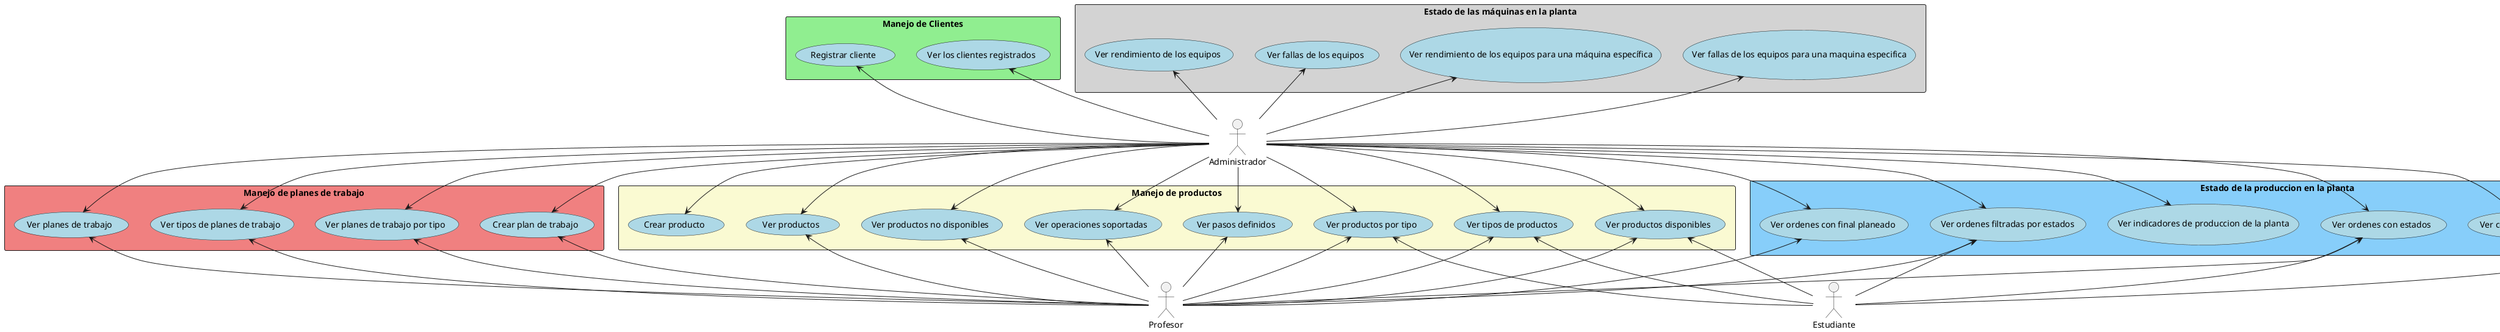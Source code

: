 @startuml Diagrama de Casos de uso

actor Administrador as admin
actor Profesor as teacher
actor Estudiante as student

rectangle "Manejo de productos" as product_management #LightGoldenRodYellow {
  usecase "Crear producto" as create_product #LightBlue
  usecase "Ver productos disponibles" as view_products_available #LightBlue
  usecase "Ver productos no disponibles" as view_products_unavailable #LightBlue
  usecase "Ver productos" as view_products #LightBlue
  usecase "Ver tipos de productos" as view_product_types #LightBlue
  usecase "Ver productos por tipo" as view_products_by_type #LightBlue
  usecase "Ver operaciones soportadas" as view_operations #LightBlue
  usecase "Ver pasos definidos" as view_steps #LightBlue
}

rectangle "Manejo de Clientes" as client_management #LightGreen {
  usecase "Ver los clientes registrados" as get_clients #LightBlue
  usecase "Registrar cliente" as register_client #LightBlue
}

rectangle "Manejo de planes de trabajo" as workplan_management #LightCoral {
  usecase "Crear plan de trabajo" as create_workplan #LightBlue
  usecase "Ver planes de trabajo" as get_workplans #LightBlue
  usecase "Ver tipos de planes de trabajo" as get_workplans_types #LightBlue
  usecase "Ver planes de trabajo por tipo" as get_workplans_by_type #LightBlue
}

rectangle "Estado de la produccion en la planta" as production_state #LightSkyBlue {
  usecase "Ver cola de producción" as get_production_orders #LightBlue
  usecase "Ver ordenes con final planeado" as get_production_orders_with_plannedend #LightBlue
  usecase "Ver ordenes con estados" as get_production_orders_with_status #LightBlue
  usecase "Ver ordenes filtradas por estados" as get_production_orders_filtered_by_status #LightBlue
  usecase "Ver indicadores de produccion de la planta" as get_production_indicators #LightBlue
  usecase "Llevar a cabo la produccion de una orden" as post_production_order #LightBlue
}

rectangle "Estado de las máquinas en la planta" as machine_status #LightGrey {
  usecase "Ver rendimiento de los equipos" as get_machines_status #LightBlue
  usecase "Ver rendimiento de los equipos para una máquina específica" as get_machine_status #LightBlue
  usecase "Ver fallas de los equipos" as get_machines_fails #LightBlue
  usecase "Ver fallas de los equipos para una maquina especifica" as get_machine_fails #LightBlue
}

admin --> view_products
admin --> view_product_types
admin --> view_products_by_type
admin --> view_products_available
admin --> view_products_unavailable
admin --> get_workplans
admin --> get_workplans_types
admin --> get_workplans_by_type
admin --> create_product
admin --> view_operations
admin --> view_steps
admin --> get_production_orders_with_status
admin --> get_production_orders_with_plannedend
admin --> get_production_orders_filtered_by_status
admin --> create_workplan
admin --> get_production_orders
admin --> get_production_indicators
admin -up-> register_client
admin -up-> get_clients
admin -up-> get_machines_status
admin -up-> get_machines_fails
admin -up-> get_machine_status
admin -up-> get_machine_fails

teacher -up-> view_products
teacher -up-> view_product_types
teacher -up-> view_products_by_type
teacher -up-> view_products_available
teacher -up-> view_products_unavailable
teacher -up-> get_workplans
teacher -up-> get_workplans_types
teacher -up-> get_workplans_by_type
teacher -up-> create_workplan
teacher -up-> view_operations
teacher -up-> view_steps
teacher -up-> get_production_orders_with_status
teacher -up-> get_production_orders_with_plannedend
teacher -up-> get_production_orders_filtered_by_status

student -up-> view_products_available
student -up-> view_products_by_type
student -up-> view_product_types
student -up-> get_production_orders_with_status
student -up-> get_production_orders_filtered_by_status
student --> post_production_order

@enduml
